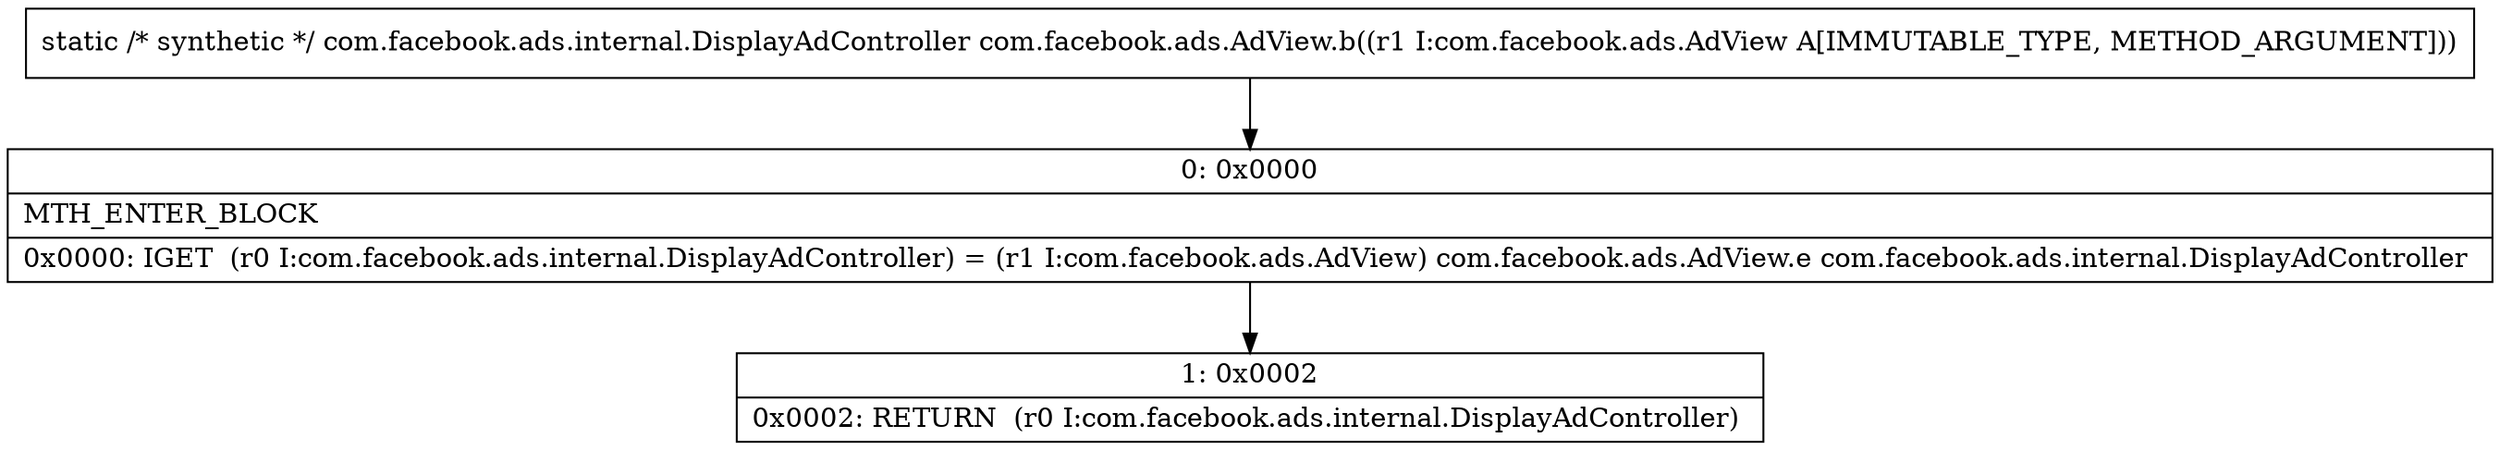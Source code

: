 digraph "CFG forcom.facebook.ads.AdView.b(Lcom\/facebook\/ads\/AdView;)Lcom\/facebook\/ads\/internal\/DisplayAdController;" {
Node_0 [shape=record,label="{0\:\ 0x0000|MTH_ENTER_BLOCK\l|0x0000: IGET  (r0 I:com.facebook.ads.internal.DisplayAdController) = (r1 I:com.facebook.ads.AdView) com.facebook.ads.AdView.e com.facebook.ads.internal.DisplayAdController \l}"];
Node_1 [shape=record,label="{1\:\ 0x0002|0x0002: RETURN  (r0 I:com.facebook.ads.internal.DisplayAdController) \l}"];
MethodNode[shape=record,label="{static \/* synthetic *\/ com.facebook.ads.internal.DisplayAdController com.facebook.ads.AdView.b((r1 I:com.facebook.ads.AdView A[IMMUTABLE_TYPE, METHOD_ARGUMENT])) }"];
MethodNode -> Node_0;
Node_0 -> Node_1;
}

